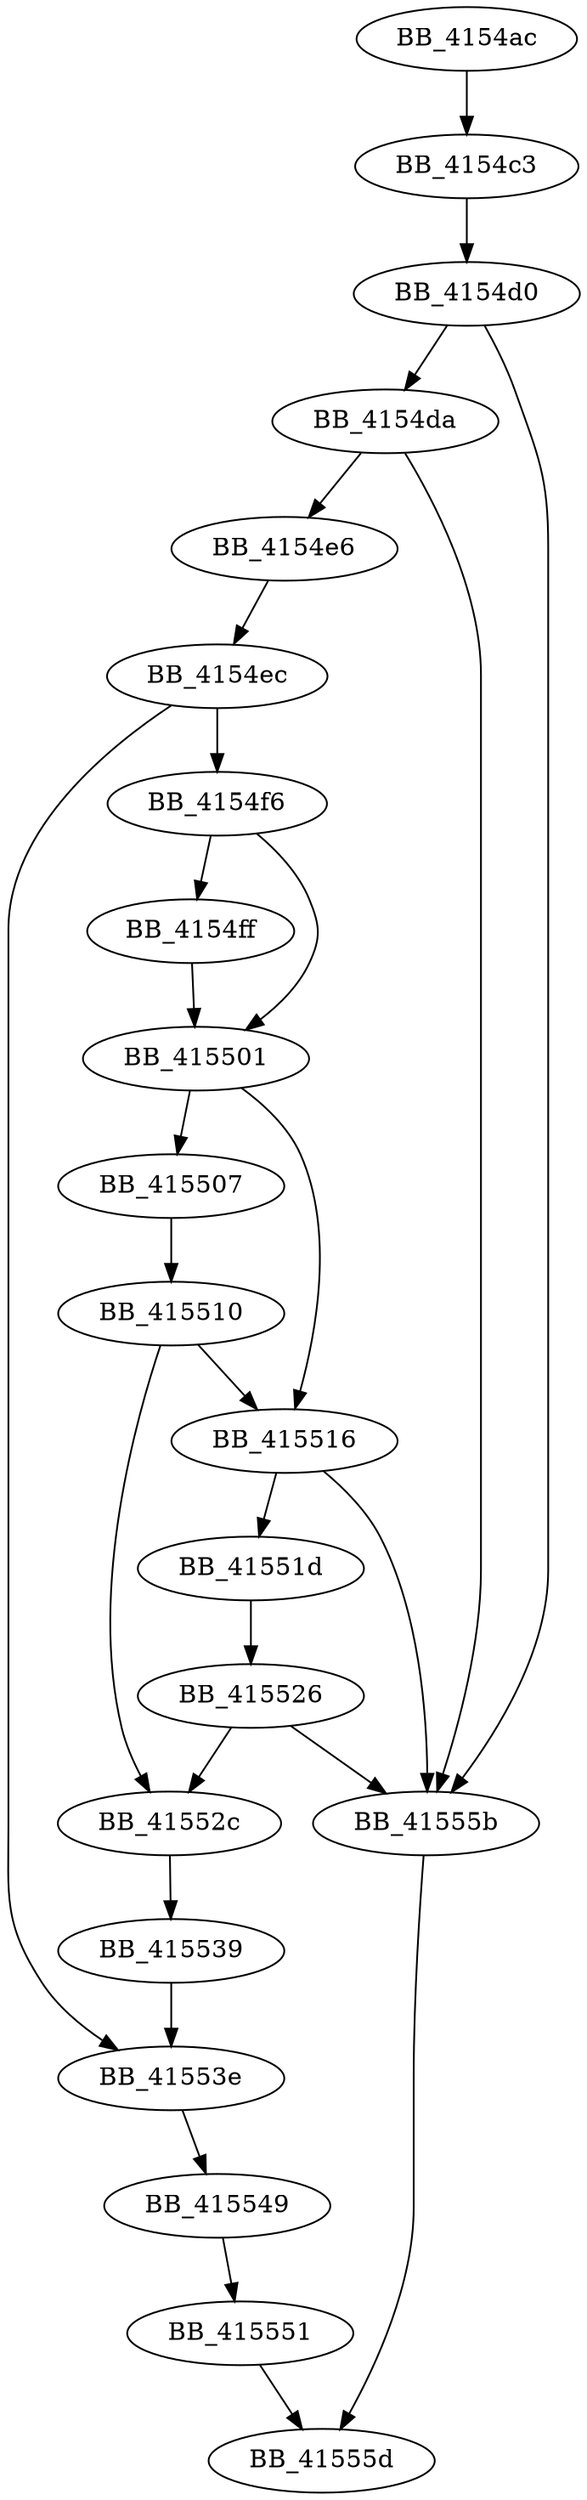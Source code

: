 DiGraph __onexit_nolock{
BB_4154ac->BB_4154c3
BB_4154c3->BB_4154d0
BB_4154d0->BB_4154da
BB_4154d0->BB_41555b
BB_4154da->BB_4154e6
BB_4154da->BB_41555b
BB_4154e6->BB_4154ec
BB_4154ec->BB_4154f6
BB_4154ec->BB_41553e
BB_4154f6->BB_4154ff
BB_4154f6->BB_415501
BB_4154ff->BB_415501
BB_415501->BB_415507
BB_415501->BB_415516
BB_415507->BB_415510
BB_415510->BB_415516
BB_415510->BB_41552c
BB_415516->BB_41551d
BB_415516->BB_41555b
BB_41551d->BB_415526
BB_415526->BB_41552c
BB_415526->BB_41555b
BB_41552c->BB_415539
BB_415539->BB_41553e
BB_41553e->BB_415549
BB_415549->BB_415551
BB_415551->BB_41555d
BB_41555b->BB_41555d
}

